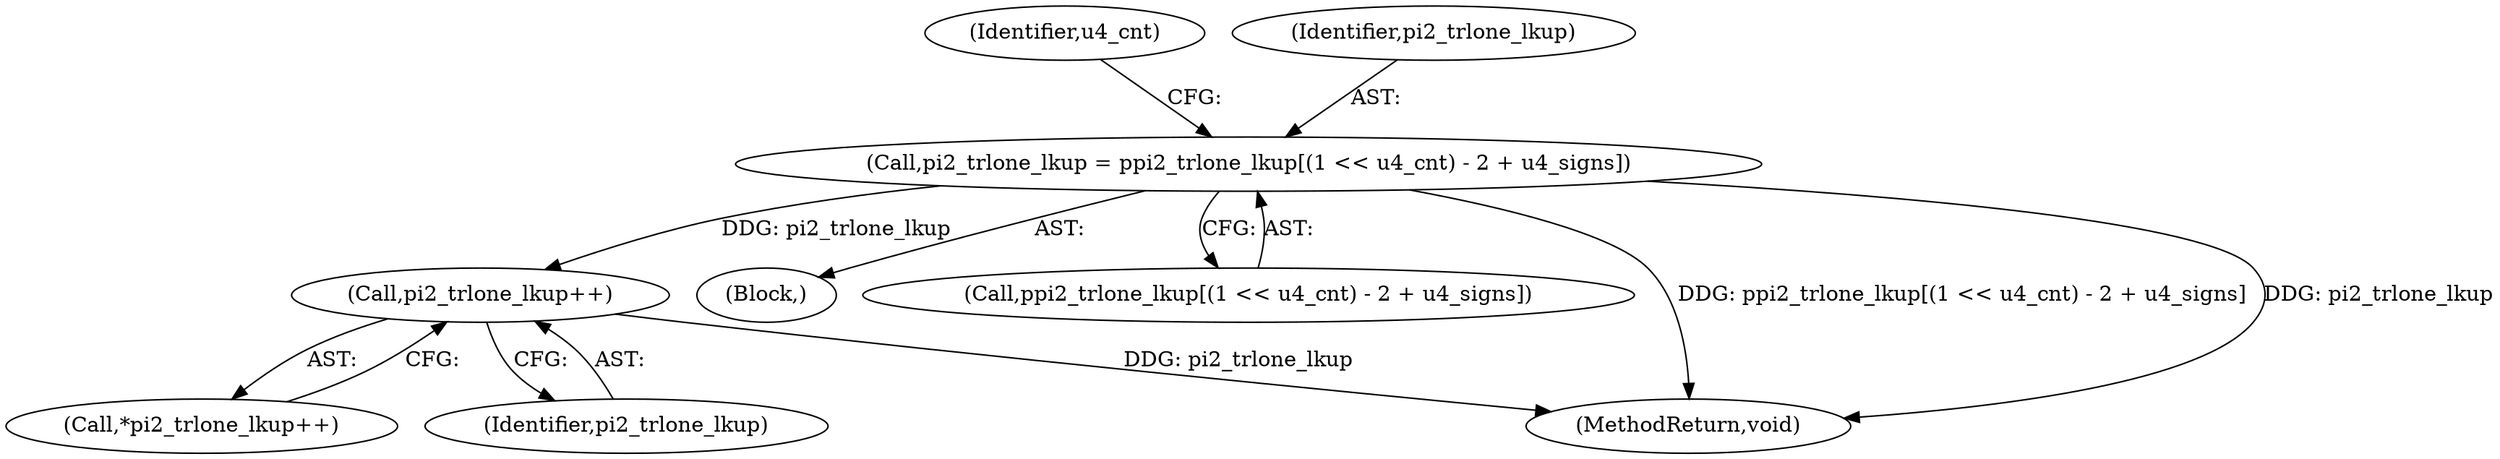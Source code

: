 digraph "0_Android_c57fc3703ae2e0d41b1f6580c50015937f2d23c1_1@pointer" {
"1000262" [label="(Call,pi2_trlone_lkup++)"];
"1000242" [label="(Call,pi2_trlone_lkup = ppi2_trlone_lkup[(1 << u4_cnt) - 2 + u4_signs])"];
"1000229" [label="(Block,)"];
"1000255" [label="(Identifier,u4_cnt)"];
"1000243" [label="(Identifier,pi2_trlone_lkup)"];
"1000244" [label="(Call,ppi2_trlone_lkup[(1 << u4_cnt) - 2 + u4_signs])"];
"1000593" [label="(MethodReturn,void)"];
"1000261" [label="(Call,*pi2_trlone_lkup++)"];
"1000262" [label="(Call,pi2_trlone_lkup++)"];
"1000242" [label="(Call,pi2_trlone_lkup = ppi2_trlone_lkup[(1 << u4_cnt) - 2 + u4_signs])"];
"1000263" [label="(Identifier,pi2_trlone_lkup)"];
"1000262" -> "1000261"  [label="AST: "];
"1000262" -> "1000263"  [label="CFG: "];
"1000263" -> "1000262"  [label="AST: "];
"1000261" -> "1000262"  [label="CFG: "];
"1000262" -> "1000593"  [label="DDG: pi2_trlone_lkup"];
"1000242" -> "1000262"  [label="DDG: pi2_trlone_lkup"];
"1000242" -> "1000229"  [label="AST: "];
"1000242" -> "1000244"  [label="CFG: "];
"1000243" -> "1000242"  [label="AST: "];
"1000244" -> "1000242"  [label="AST: "];
"1000255" -> "1000242"  [label="CFG: "];
"1000242" -> "1000593"  [label="DDG: ppi2_trlone_lkup[(1 << u4_cnt) - 2 + u4_signs]"];
"1000242" -> "1000593"  [label="DDG: pi2_trlone_lkup"];
}
